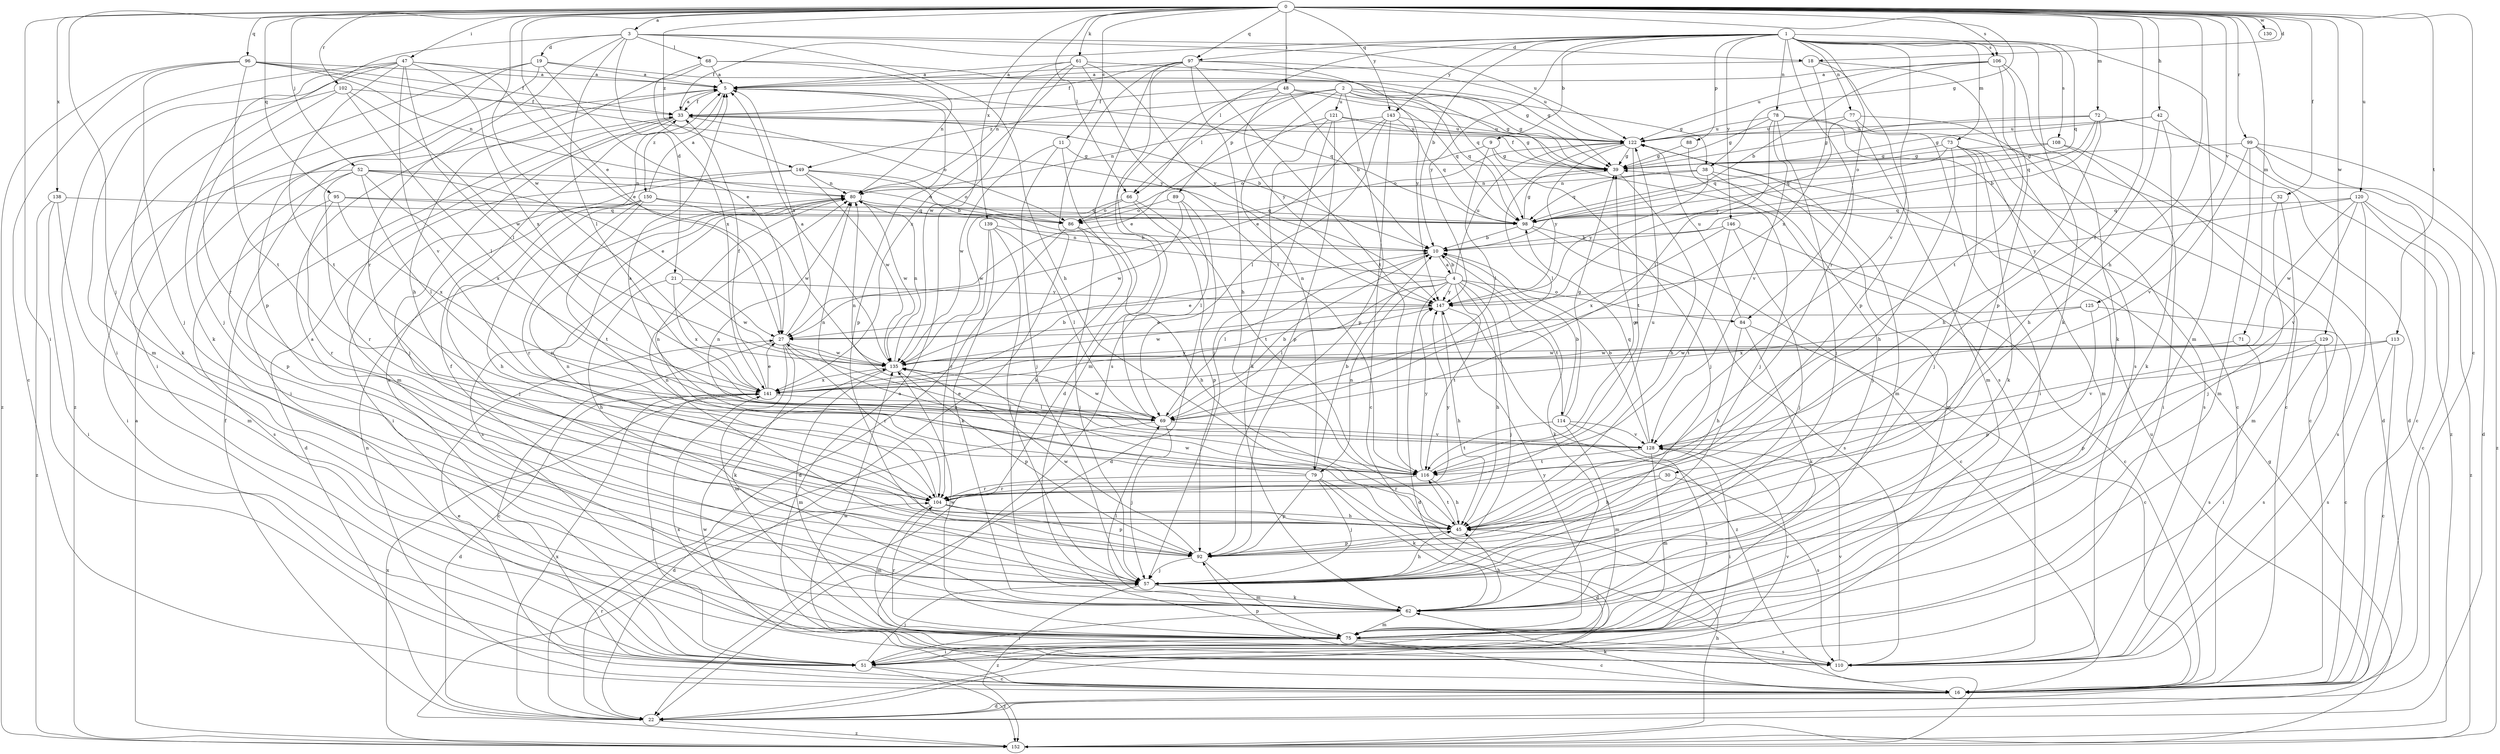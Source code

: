 strict digraph  {
0;
1;
2;
3;
4;
5;
9;
10;
11;
16;
18;
19;
21;
22;
27;
30;
32;
33;
38;
39;
42;
45;
47;
48;
51;
52;
57;
61;
62;
66;
68;
69;
71;
72;
73;
75;
77;
78;
79;
80;
84;
86;
88;
89;
92;
95;
96;
97;
98;
99;
102;
104;
106;
108;
110;
113;
114;
116;
120;
121;
122;
125;
128;
129;
130;
135;
138;
139;
141;
143;
146;
147;
149;
150;
152;
0 -> 3  [label=a];
0 -> 11  [label=c];
0 -> 16  [label=c];
0 -> 18  [label=d];
0 -> 27  [label=e];
0 -> 30  [label=f];
0 -> 32  [label=f];
0 -> 38  [label=g];
0 -> 42  [label=h];
0 -> 45  [label=h];
0 -> 47  [label=i];
0 -> 48  [label=i];
0 -> 51  [label=i];
0 -> 52  [label=j];
0 -> 57  [label=j];
0 -> 61  [label=k];
0 -> 66  [label=l];
0 -> 71  [label=m];
0 -> 72  [label=m];
0 -> 95  [label=q];
0 -> 96  [label=q];
0 -> 97  [label=q];
0 -> 99  [label=r];
0 -> 102  [label=r];
0 -> 106  [label=s];
0 -> 113  [label=t];
0 -> 120  [label=u];
0 -> 125  [label=v];
0 -> 129  [label=w];
0 -> 130  [label=w];
0 -> 135  [label=w];
0 -> 138  [label=x];
0 -> 139  [label=x];
0 -> 143  [label=y];
0 -> 149  [label=z];
1 -> 9  [label=b];
1 -> 10  [label=b];
1 -> 33  [label=f];
1 -> 62  [label=k];
1 -> 66  [label=l];
1 -> 73  [label=m];
1 -> 75  [label=m];
1 -> 77  [label=n];
1 -> 78  [label=n];
1 -> 84  [label=o];
1 -> 88  [label=p];
1 -> 97  [label=q];
1 -> 98  [label=q];
1 -> 104  [label=r];
1 -> 106  [label=s];
1 -> 108  [label=s];
1 -> 128  [label=v];
1 -> 143  [label=y];
1 -> 146  [label=y];
1 -> 147  [label=y];
2 -> 38  [label=g];
2 -> 39  [label=g];
2 -> 66  [label=l];
2 -> 79  [label=n];
2 -> 89  [label=p];
2 -> 92  [label=p];
2 -> 98  [label=q];
2 -> 110  [label=s];
2 -> 121  [label=u];
2 -> 149  [label=z];
3 -> 18  [label=d];
3 -> 19  [label=d];
3 -> 21  [label=d];
3 -> 45  [label=h];
3 -> 51  [label=i];
3 -> 68  [label=l];
3 -> 69  [label=l];
3 -> 104  [label=r];
3 -> 122  [label=u];
4 -> 10  [label=b];
4 -> 22  [label=d];
4 -> 27  [label=e];
4 -> 45  [label=h];
4 -> 57  [label=j];
4 -> 69  [label=l];
4 -> 79  [label=n];
4 -> 80  [label=n];
4 -> 84  [label=o];
4 -> 114  [label=t];
4 -> 116  [label=t];
4 -> 122  [label=u];
4 -> 147  [label=y];
5 -> 33  [label=f];
5 -> 92  [label=p];
5 -> 98  [label=q];
5 -> 150  [label=z];
9 -> 39  [label=g];
9 -> 57  [label=j];
9 -> 69  [label=l];
9 -> 86  [label=o];
10 -> 4  [label=a];
10 -> 62  [label=k];
10 -> 69  [label=l];
11 -> 39  [label=g];
11 -> 57  [label=j];
11 -> 62  [label=k];
11 -> 135  [label=w];
16 -> 5  [label=a];
16 -> 22  [label=d];
16 -> 27  [label=e];
16 -> 62  [label=k];
16 -> 80  [label=n];
16 -> 135  [label=w];
18 -> 5  [label=a];
18 -> 92  [label=p];
18 -> 110  [label=s];
18 -> 141  [label=x];
19 -> 5  [label=a];
19 -> 27  [label=e];
19 -> 39  [label=g];
19 -> 51  [label=i];
19 -> 57  [label=j];
19 -> 92  [label=p];
21 -> 45  [label=h];
21 -> 135  [label=w];
21 -> 141  [label=x];
21 -> 147  [label=y];
22 -> 33  [label=f];
22 -> 104  [label=r];
22 -> 122  [label=u];
22 -> 141  [label=x];
22 -> 152  [label=z];
27 -> 5  [label=a];
27 -> 16  [label=c];
27 -> 62  [label=k];
27 -> 75  [label=m];
27 -> 104  [label=r];
27 -> 135  [label=w];
30 -> 45  [label=h];
30 -> 104  [label=r];
30 -> 110  [label=s];
32 -> 57  [label=j];
32 -> 75  [label=m];
32 -> 98  [label=q];
33 -> 5  [label=a];
33 -> 10  [label=b];
33 -> 51  [label=i];
33 -> 57  [label=j];
33 -> 75  [label=m];
33 -> 86  [label=o];
33 -> 122  [label=u];
38 -> 57  [label=j];
38 -> 75  [label=m];
38 -> 80  [label=n];
38 -> 98  [label=q];
38 -> 147  [label=y];
39 -> 33  [label=f];
39 -> 45  [label=h];
39 -> 80  [label=n];
42 -> 22  [label=d];
42 -> 39  [label=g];
42 -> 45  [label=h];
42 -> 62  [label=k];
42 -> 122  [label=u];
45 -> 80  [label=n];
45 -> 92  [label=p];
45 -> 116  [label=t];
45 -> 135  [label=w];
47 -> 5  [label=a];
47 -> 27  [label=e];
47 -> 62  [label=k];
47 -> 69  [label=l];
47 -> 75  [label=m];
47 -> 116  [label=t];
47 -> 128  [label=v];
47 -> 141  [label=x];
47 -> 152  [label=z];
48 -> 10  [label=b];
48 -> 33  [label=f];
48 -> 39  [label=g];
48 -> 75  [label=m];
48 -> 98  [label=q];
48 -> 147  [label=y];
51 -> 5  [label=a];
51 -> 16  [label=c];
51 -> 57  [label=j];
51 -> 128  [label=v];
51 -> 152  [label=z];
52 -> 27  [label=e];
52 -> 51  [label=i];
52 -> 69  [label=l];
52 -> 80  [label=n];
52 -> 86  [label=o];
52 -> 92  [label=p];
52 -> 104  [label=r];
52 -> 141  [label=x];
57 -> 5  [label=a];
57 -> 45  [label=h];
57 -> 62  [label=k];
57 -> 152  [label=z];
61 -> 5  [label=a];
61 -> 80  [label=n];
61 -> 98  [label=q];
61 -> 116  [label=t];
61 -> 135  [label=w];
61 -> 141  [label=x];
61 -> 147  [label=y];
62 -> 33  [label=f];
62 -> 45  [label=h];
62 -> 51  [label=i];
62 -> 69  [label=l];
62 -> 75  [label=m];
66 -> 22  [label=d];
66 -> 86  [label=o];
66 -> 116  [label=t];
66 -> 135  [label=w];
68 -> 5  [label=a];
68 -> 39  [label=g];
68 -> 45  [label=h];
68 -> 80  [label=n];
68 -> 141  [label=x];
69 -> 10  [label=b];
69 -> 22  [label=d];
69 -> 57  [label=j];
69 -> 80  [label=n];
69 -> 128  [label=v];
69 -> 135  [label=w];
71 -> 110  [label=s];
71 -> 135  [label=w];
72 -> 10  [label=b];
72 -> 39  [label=g];
72 -> 45  [label=h];
72 -> 98  [label=q];
72 -> 122  [label=u];
72 -> 152  [label=z];
73 -> 39  [label=g];
73 -> 45  [label=h];
73 -> 57  [label=j];
73 -> 62  [label=k];
73 -> 75  [label=m];
73 -> 98  [label=q];
73 -> 110  [label=s];
75 -> 16  [label=c];
75 -> 51  [label=i];
75 -> 104  [label=r];
75 -> 110  [label=s];
75 -> 135  [label=w];
75 -> 147  [label=y];
77 -> 16  [label=c];
77 -> 51  [label=i];
77 -> 75  [label=m];
77 -> 122  [label=u];
77 -> 147  [label=y];
78 -> 16  [label=c];
78 -> 22  [label=d];
78 -> 39  [label=g];
78 -> 57  [label=j];
78 -> 69  [label=l];
78 -> 122  [label=u];
78 -> 128  [label=v];
79 -> 10  [label=b];
79 -> 22  [label=d];
79 -> 57  [label=j];
79 -> 62  [label=k];
79 -> 80  [label=n];
79 -> 92  [label=p];
79 -> 104  [label=r];
80 -> 98  [label=q];
80 -> 110  [label=s];
80 -> 135  [label=w];
84 -> 16  [label=c];
84 -> 45  [label=h];
84 -> 62  [label=k];
84 -> 122  [label=u];
86 -> 22  [label=d];
86 -> 45  [label=h];
86 -> 57  [label=j];
88 -> 39  [label=g];
88 -> 57  [label=j];
89 -> 69  [label=l];
89 -> 86  [label=o];
89 -> 92  [label=p];
89 -> 135  [label=w];
92 -> 57  [label=j];
92 -> 75  [label=m];
92 -> 80  [label=n];
92 -> 135  [label=w];
95 -> 86  [label=o];
95 -> 98  [label=q];
95 -> 104  [label=r];
95 -> 110  [label=s];
95 -> 141  [label=x];
96 -> 5  [label=a];
96 -> 16  [label=c];
96 -> 33  [label=f];
96 -> 57  [label=j];
96 -> 80  [label=n];
96 -> 116  [label=t];
96 -> 147  [label=y];
96 -> 152  [label=z];
97 -> 5  [label=a];
97 -> 22  [label=d];
97 -> 33  [label=f];
97 -> 45  [label=h];
97 -> 110  [label=s];
97 -> 116  [label=t];
97 -> 122  [label=u];
97 -> 147  [label=y];
97 -> 152  [label=z];
98 -> 10  [label=b];
98 -> 16  [label=c];
98 -> 39  [label=g];
98 -> 110  [label=s];
99 -> 16  [label=c];
99 -> 22  [label=d];
99 -> 39  [label=g];
99 -> 75  [label=m];
99 -> 128  [label=v];
99 -> 152  [label=z];
102 -> 33  [label=f];
102 -> 62  [label=k];
102 -> 69  [label=l];
102 -> 104  [label=r];
102 -> 135  [label=w];
104 -> 45  [label=h];
104 -> 75  [label=m];
104 -> 80  [label=n];
104 -> 92  [label=p];
104 -> 122  [label=u];
104 -> 147  [label=y];
106 -> 5  [label=a];
106 -> 10  [label=b];
106 -> 62  [label=k];
106 -> 92  [label=p];
106 -> 116  [label=t];
106 -> 122  [label=u];
108 -> 16  [label=c];
108 -> 39  [label=g];
108 -> 51  [label=i];
108 -> 98  [label=q];
110 -> 92  [label=p];
110 -> 128  [label=v];
110 -> 135  [label=w];
110 -> 141  [label=x];
113 -> 16  [label=c];
113 -> 110  [label=s];
113 -> 128  [label=v];
113 -> 135  [label=w];
114 -> 10  [label=b];
114 -> 39  [label=g];
114 -> 51  [label=i];
114 -> 75  [label=m];
114 -> 116  [label=t];
114 -> 128  [label=v];
116 -> 5  [label=a];
116 -> 39  [label=g];
116 -> 45  [label=h];
116 -> 80  [label=n];
116 -> 104  [label=r];
116 -> 147  [label=y];
120 -> 16  [label=c];
120 -> 98  [label=q];
120 -> 110  [label=s];
120 -> 128  [label=v];
120 -> 135  [label=w];
120 -> 147  [label=y];
120 -> 152  [label=z];
121 -> 27  [label=e];
121 -> 39  [label=g];
121 -> 57  [label=j];
121 -> 62  [label=k];
121 -> 92  [label=p];
121 -> 122  [label=u];
122 -> 39  [label=g];
122 -> 69  [label=l];
122 -> 75  [label=m];
122 -> 86  [label=o];
122 -> 116  [label=t];
122 -> 147  [label=y];
125 -> 16  [label=c];
125 -> 27  [label=e];
125 -> 92  [label=p];
125 -> 141  [label=x];
128 -> 10  [label=b];
128 -> 27  [label=e];
128 -> 51  [label=i];
128 -> 75  [label=m];
128 -> 80  [label=n];
128 -> 98  [label=q];
128 -> 116  [label=t];
129 -> 51  [label=i];
129 -> 92  [label=p];
129 -> 110  [label=s];
129 -> 135  [label=w];
135 -> 5  [label=a];
135 -> 75  [label=m];
135 -> 80  [label=n];
135 -> 92  [label=p];
135 -> 141  [label=x];
138 -> 51  [label=i];
138 -> 75  [label=m];
138 -> 98  [label=q];
138 -> 152  [label=z];
139 -> 10  [label=b];
139 -> 57  [label=j];
139 -> 62  [label=k];
139 -> 69  [label=l];
139 -> 104  [label=r];
141 -> 10  [label=b];
141 -> 22  [label=d];
141 -> 27  [label=e];
141 -> 33  [label=f];
141 -> 51  [label=i];
141 -> 69  [label=l];
141 -> 147  [label=y];
143 -> 16  [label=c];
143 -> 27  [label=e];
143 -> 69  [label=l];
143 -> 80  [label=n];
143 -> 98  [label=q];
143 -> 122  [label=u];
146 -> 10  [label=b];
146 -> 16  [label=c];
146 -> 57  [label=j];
146 -> 116  [label=t];
146 -> 141  [label=x];
147 -> 27  [label=e];
147 -> 45  [label=h];
147 -> 135  [label=w];
147 -> 152  [label=z];
149 -> 10  [label=b];
149 -> 22  [label=d];
149 -> 51  [label=i];
149 -> 80  [label=n];
149 -> 86  [label=o];
149 -> 135  [label=w];
150 -> 5  [label=a];
150 -> 45  [label=h];
150 -> 57  [label=j];
150 -> 98  [label=q];
150 -> 104  [label=r];
150 -> 116  [label=t];
150 -> 135  [label=w];
152 -> 5  [label=a];
152 -> 39  [label=g];
152 -> 45  [label=h];
152 -> 141  [label=x];
}
